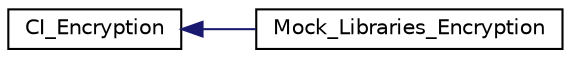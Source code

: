 digraph "Graphical Class Hierarchy"
{
 // LATEX_PDF_SIZE
  edge [fontname="Helvetica",fontsize="10",labelfontname="Helvetica",labelfontsize="10"];
  node [fontname="Helvetica",fontsize="10",shape=record];
  rankdir="LR";
  Node0 [label="CI_Encryption",height=0.2,width=0.4,color="black", fillcolor="white", style="filled",URL="$class_c_i___encryption.html",tooltip=" "];
  Node0 -> Node1 [dir="back",color="midnightblue",fontsize="10",style="solid",fontname="Helvetica"];
  Node1 [label="Mock_Libraries_Encryption",height=0.2,width=0.4,color="black", fillcolor="white", style="filled",URL="$class_mock___libraries___encryption.html",tooltip=" "];
}
